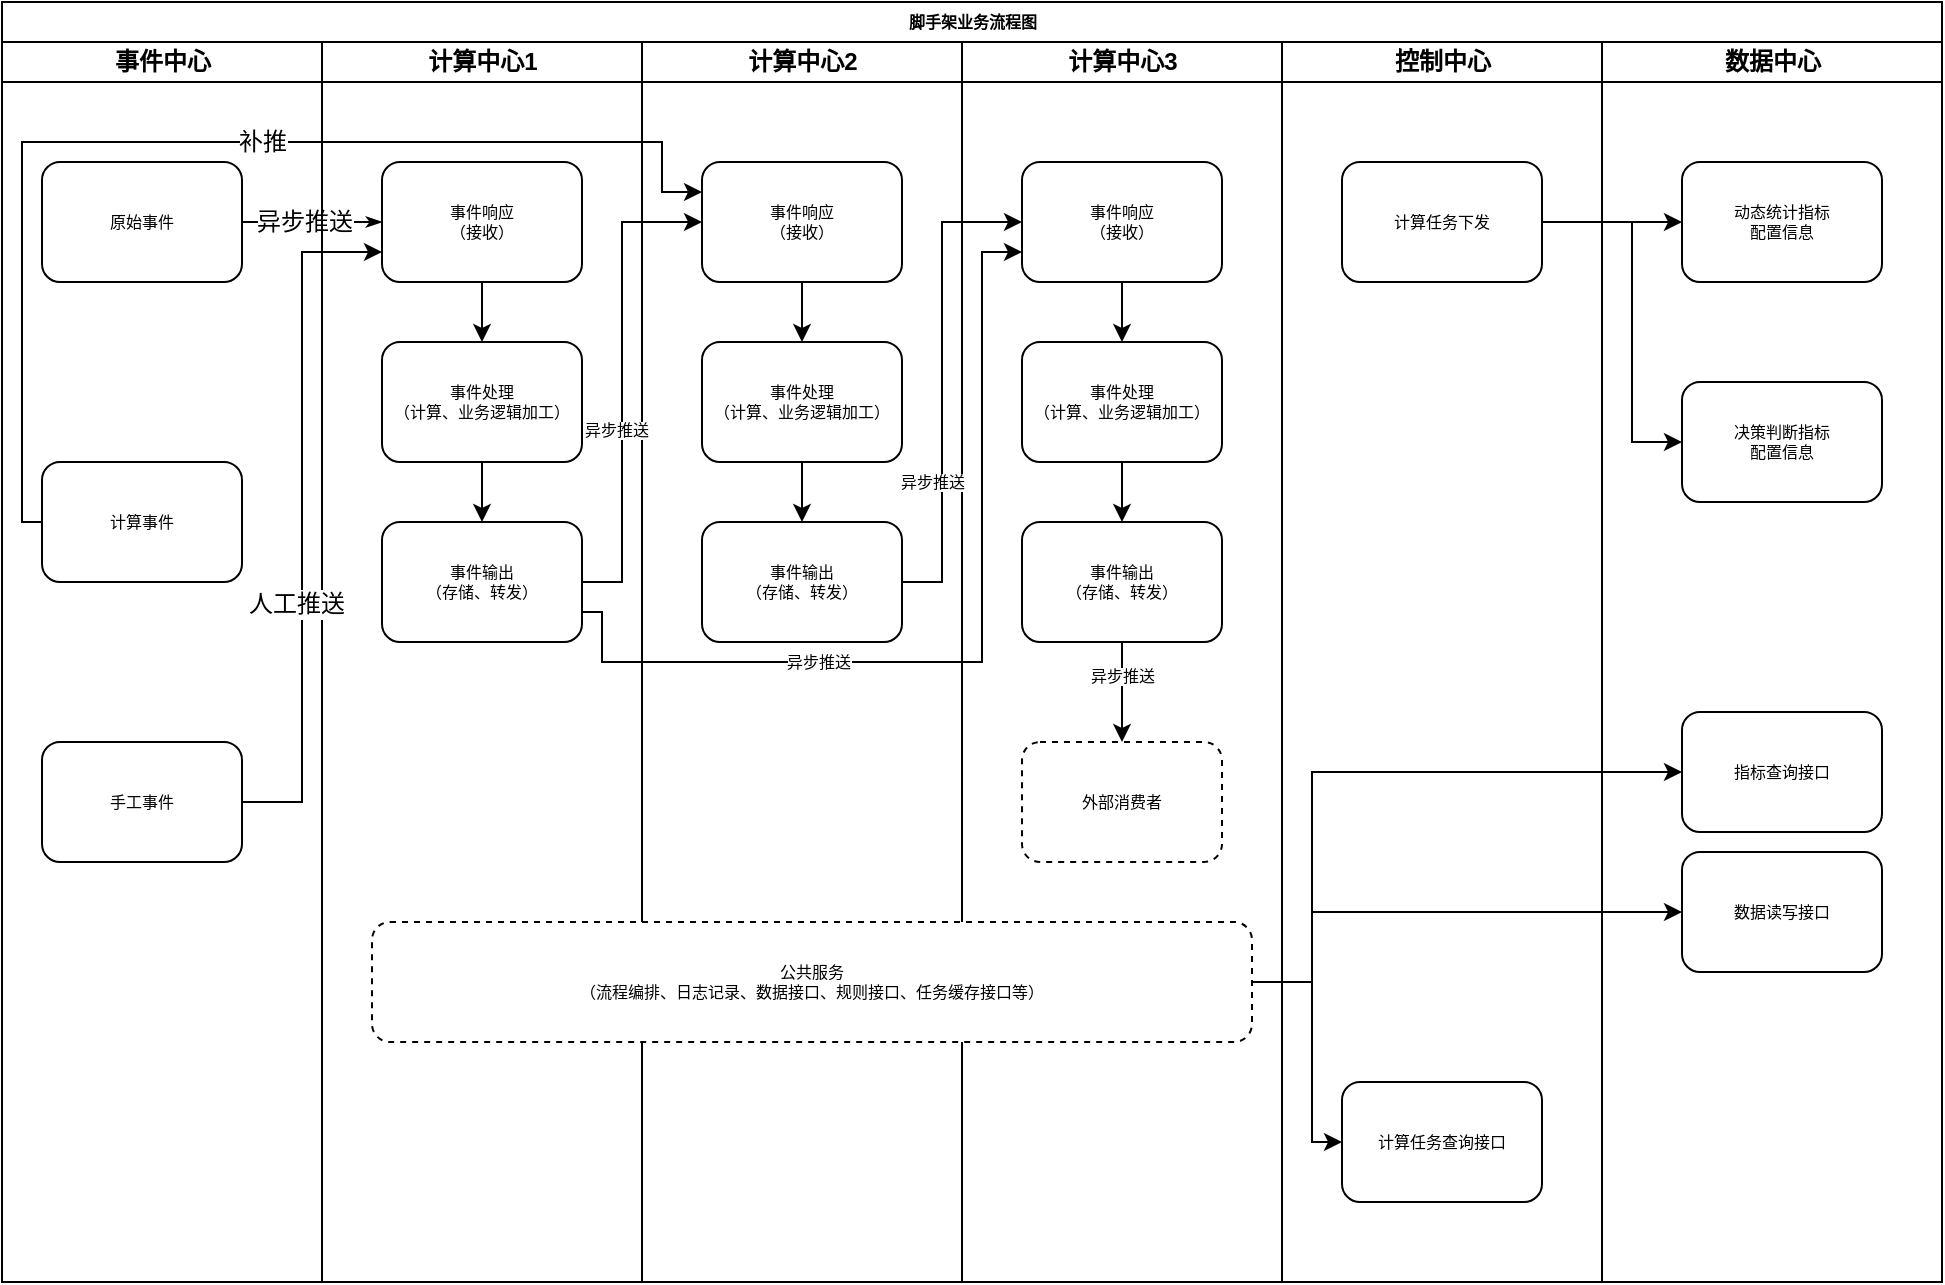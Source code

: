 <mxfile version="12.9.5" type="github">
  <diagram name="Page-1" id="74e2e168-ea6b-b213-b513-2b3c1d86103e">
    <mxGraphModel dx="1186" dy="502" grid="1" gridSize="10" guides="1" tooltips="1" connect="1" arrows="1" fold="1" page="1" pageScale="1" pageWidth="1100" pageHeight="850" background="#ffffff" math="0" shadow="0">
      <root>
        <mxCell id="0" />
        <mxCell id="1" parent="0" />
        <mxCell id="77e6c97f196da883-1" value="脚手架业务流程图" style="swimlane;html=1;childLayout=stackLayout;startSize=20;rounded=0;shadow=0;labelBackgroundColor=none;strokeWidth=1;fontFamily=Verdana;fontSize=8;align=center;" parent="1" vertex="1">
          <mxGeometry x="65" y="40" width="970" height="640" as="geometry" />
        </mxCell>
        <mxCell id="77e6c97f196da883-2" value="事件中心" style="swimlane;html=1;startSize=20;" parent="77e6c97f196da883-1" vertex="1">
          <mxGeometry y="20" width="160" height="620" as="geometry" />
        </mxCell>
        <mxCell id="77e6c97f196da883-8" value="原始事件" style="rounded=1;whiteSpace=wrap;html=1;shadow=0;labelBackgroundColor=none;strokeWidth=1;fontFamily=Verdana;fontSize=8;align=center;" parent="77e6c97f196da883-2" vertex="1">
          <mxGeometry x="20" y="60" width="100" height="60" as="geometry" />
        </mxCell>
        <mxCell id="77e6c97f196da883-9" value="计算事件" style="rounded=1;whiteSpace=wrap;html=1;shadow=0;labelBackgroundColor=none;strokeWidth=1;fontFamily=Verdana;fontSize=8;align=center;" parent="77e6c97f196da883-2" vertex="1">
          <mxGeometry x="20" y="210" width="100" height="60" as="geometry" />
        </mxCell>
        <mxCell id="iI2FmbBAY16OOEgHfnBO-1" value="手工事件" style="rounded=1;whiteSpace=wrap;html=1;shadow=0;labelBackgroundColor=none;strokeWidth=1;fontFamily=Verdana;fontSize=8;align=center;" parent="77e6c97f196da883-2" vertex="1">
          <mxGeometry x="20" y="350" width="100" height="60" as="geometry" />
        </mxCell>
        <mxCell id="77e6c97f196da883-26" style="edgeStyle=orthogonalEdgeStyle;rounded=1;html=1;labelBackgroundColor=none;startArrow=none;startFill=0;startSize=5;endArrow=classicThin;endFill=1;endSize=5;jettySize=auto;orthogonalLoop=1;strokeWidth=1;fontFamily=Verdana;fontSize=8" parent="77e6c97f196da883-1" source="77e6c97f196da883-8" target="77e6c97f196da883-11" edge="1">
          <mxGeometry relative="1" as="geometry" />
        </mxCell>
        <mxCell id="iI2FmbBAY16OOEgHfnBO-25" value="异步推送" style="text;html=1;align=center;verticalAlign=middle;resizable=0;points=[];labelBackgroundColor=#ffffff;" parent="77e6c97f196da883-26" vertex="1" connectable="0">
          <mxGeometry x="-0.124" relative="1" as="geometry">
            <mxPoint as="offset" />
          </mxGeometry>
        </mxCell>
        <mxCell id="77e6c97f196da883-3" value="计算中心1" style="swimlane;html=1;startSize=20;" parent="77e6c97f196da883-1" vertex="1">
          <mxGeometry x="160" y="20" width="160" height="620" as="geometry" />
        </mxCell>
        <mxCell id="iI2FmbBAY16OOEgHfnBO-15" value="" style="edgeStyle=orthogonalEdgeStyle;rounded=0;orthogonalLoop=1;jettySize=auto;html=1;" parent="77e6c97f196da883-3" source="77e6c97f196da883-11" target="iI2FmbBAY16OOEgHfnBO-2" edge="1">
          <mxGeometry relative="1" as="geometry" />
        </mxCell>
        <mxCell id="77e6c97f196da883-11" value="事件响应&lt;br&gt;（接收）" style="rounded=1;whiteSpace=wrap;html=1;shadow=0;labelBackgroundColor=none;strokeWidth=1;fontFamily=Verdana;fontSize=8;align=center;" parent="77e6c97f196da883-3" vertex="1">
          <mxGeometry x="30" y="60" width="100" height="60" as="geometry" />
        </mxCell>
        <mxCell id="iI2FmbBAY16OOEgHfnBO-16" value="" style="edgeStyle=orthogonalEdgeStyle;rounded=0;orthogonalLoop=1;jettySize=auto;html=1;" parent="77e6c97f196da883-3" source="iI2FmbBAY16OOEgHfnBO-2" target="iI2FmbBAY16OOEgHfnBO-3" edge="1">
          <mxGeometry relative="1" as="geometry" />
        </mxCell>
        <mxCell id="iI2FmbBAY16OOEgHfnBO-2" value="事件处理&lt;br&gt;（计算、业务逻辑加工）" style="rounded=1;whiteSpace=wrap;html=1;shadow=0;labelBackgroundColor=none;strokeWidth=1;fontFamily=Verdana;fontSize=8;align=center;" parent="77e6c97f196da883-3" vertex="1">
          <mxGeometry x="30" y="150" width="100" height="60" as="geometry" />
        </mxCell>
        <mxCell id="iI2FmbBAY16OOEgHfnBO-3" value="事件输出&lt;br&gt;（存储、转发）" style="rounded=1;whiteSpace=wrap;html=1;shadow=0;labelBackgroundColor=none;strokeWidth=1;fontFamily=Verdana;fontSize=8;align=center;" parent="77e6c97f196da883-3" vertex="1">
          <mxGeometry x="30" y="240" width="100" height="60" as="geometry" />
        </mxCell>
        <mxCell id="77e6c97f196da883-4" value="计算中心2" style="swimlane;html=1;startSize=20;" parent="77e6c97f196da883-1" vertex="1">
          <mxGeometry x="320" y="20" width="160" height="620" as="geometry" />
        </mxCell>
        <mxCell id="iI2FmbBAY16OOEgHfnBO-17" value="" style="edgeStyle=orthogonalEdgeStyle;rounded=0;orthogonalLoop=1;jettySize=auto;html=1;" parent="77e6c97f196da883-4" source="77e6c97f196da883-12" target="iI2FmbBAY16OOEgHfnBO-5" edge="1">
          <mxGeometry relative="1" as="geometry" />
        </mxCell>
        <mxCell id="77e6c97f196da883-12" value="&lt;span style=&quot;white-space: normal&quot;&gt;事件响应&lt;/span&gt;&lt;br style=&quot;white-space: normal&quot;&gt;&lt;span style=&quot;white-space: normal&quot;&gt;（接收）&lt;/span&gt;" style="rounded=1;whiteSpace=wrap;html=1;shadow=0;labelBackgroundColor=none;strokeWidth=1;fontFamily=Verdana;fontSize=8;align=center;" parent="77e6c97f196da883-4" vertex="1">
          <mxGeometry x="30" y="60" width="100" height="60" as="geometry" />
        </mxCell>
        <mxCell id="iI2FmbBAY16OOEgHfnBO-18" value="" style="edgeStyle=orthogonalEdgeStyle;rounded=0;orthogonalLoop=1;jettySize=auto;html=1;" parent="77e6c97f196da883-4" source="iI2FmbBAY16OOEgHfnBO-5" target="iI2FmbBAY16OOEgHfnBO-6" edge="1">
          <mxGeometry relative="1" as="geometry" />
        </mxCell>
        <mxCell id="iI2FmbBAY16OOEgHfnBO-5" value="&lt;span style=&quot;white-space: normal&quot;&gt;事件处理&lt;/span&gt;&lt;br style=&quot;white-space: normal&quot;&gt;&lt;span style=&quot;white-space: normal&quot;&gt;（计算、业务逻辑加工）&lt;/span&gt;" style="rounded=1;whiteSpace=wrap;html=1;shadow=0;labelBackgroundColor=none;strokeWidth=1;fontFamily=Verdana;fontSize=8;align=center;" parent="77e6c97f196da883-4" vertex="1">
          <mxGeometry x="30" y="150" width="100" height="60" as="geometry" />
        </mxCell>
        <mxCell id="iI2FmbBAY16OOEgHfnBO-6" value="&lt;span style=&quot;white-space: normal&quot;&gt;事件输出&lt;/span&gt;&lt;br style=&quot;white-space: normal&quot;&gt;&lt;span style=&quot;white-space: normal&quot;&gt;（存储、转发）&lt;/span&gt;" style="rounded=1;whiteSpace=wrap;html=1;shadow=0;labelBackgroundColor=none;strokeWidth=1;fontFamily=Verdana;fontSize=8;align=center;" parent="77e6c97f196da883-4" vertex="1">
          <mxGeometry x="30" y="240" width="100" height="60" as="geometry" />
        </mxCell>
        <mxCell id="77e6c97f196da883-5" value="计算中心3" style="swimlane;html=1;startSize=20;" parent="77e6c97f196da883-1" vertex="1">
          <mxGeometry x="480" y="20" width="160" height="620" as="geometry" />
        </mxCell>
        <mxCell id="iI2FmbBAY16OOEgHfnBO-19" value="" style="edgeStyle=orthogonalEdgeStyle;rounded=0;orthogonalLoop=1;jettySize=auto;html=1;" parent="77e6c97f196da883-5" source="iI2FmbBAY16OOEgHfnBO-12" target="iI2FmbBAY16OOEgHfnBO-13" edge="1">
          <mxGeometry relative="1" as="geometry" />
        </mxCell>
        <mxCell id="iI2FmbBAY16OOEgHfnBO-12" value="&lt;span style=&quot;white-space: normal&quot;&gt;事件响应&lt;/span&gt;&lt;br style=&quot;white-space: normal&quot;&gt;&lt;span style=&quot;white-space: normal&quot;&gt;（接收）&lt;/span&gt;" style="rounded=1;whiteSpace=wrap;html=1;shadow=0;labelBackgroundColor=none;strokeWidth=1;fontFamily=Verdana;fontSize=8;align=center;" parent="77e6c97f196da883-5" vertex="1">
          <mxGeometry x="30" y="60" width="100" height="60" as="geometry" />
        </mxCell>
        <mxCell id="iI2FmbBAY16OOEgHfnBO-20" value="" style="edgeStyle=orthogonalEdgeStyle;rounded=0;orthogonalLoop=1;jettySize=auto;html=1;" parent="77e6c97f196da883-5" source="iI2FmbBAY16OOEgHfnBO-13" target="iI2FmbBAY16OOEgHfnBO-14" edge="1">
          <mxGeometry relative="1" as="geometry" />
        </mxCell>
        <mxCell id="iI2FmbBAY16OOEgHfnBO-13" value="&lt;span style=&quot;white-space: normal&quot;&gt;事件处理&lt;/span&gt;&lt;br style=&quot;white-space: normal&quot;&gt;&lt;span style=&quot;white-space: normal&quot;&gt;（计算、业务逻辑加工）&lt;/span&gt;" style="rounded=1;whiteSpace=wrap;html=1;shadow=0;labelBackgroundColor=none;strokeWidth=1;fontFamily=Verdana;fontSize=8;align=center;" parent="77e6c97f196da883-5" vertex="1">
          <mxGeometry x="30" y="150" width="100" height="60" as="geometry" />
        </mxCell>
        <mxCell id="iI2FmbBAY16OOEgHfnBO-14" value="&lt;span style=&quot;white-space: normal&quot;&gt;事件输出&lt;/span&gt;&lt;br style=&quot;white-space: normal&quot;&gt;&lt;span style=&quot;white-space: normal&quot;&gt;（存储、转发）&lt;/span&gt;" style="rounded=1;whiteSpace=wrap;html=1;shadow=0;labelBackgroundColor=none;strokeWidth=1;fontFamily=Verdana;fontSize=8;align=center;" parent="77e6c97f196da883-5" vertex="1">
          <mxGeometry x="30" y="240" width="100" height="60" as="geometry" />
        </mxCell>
        <mxCell id="iI2FmbBAY16OOEgHfnBO-58" value="外部消费者" style="rounded=1;whiteSpace=wrap;html=1;shadow=0;labelBackgroundColor=none;strokeWidth=1;fontFamily=Verdana;fontSize=8;align=center;dashed=1;" parent="77e6c97f196da883-5" vertex="1">
          <mxGeometry x="30" y="350" width="100" height="60" as="geometry" />
        </mxCell>
        <mxCell id="iI2FmbBAY16OOEgHfnBO-56" style="edgeStyle=elbowEdgeStyle;rounded=0;orthogonalLoop=1;jettySize=auto;elbow=vertical;html=1;entryX=0.5;entryY=0;entryDx=0;entryDy=0;" parent="77e6c97f196da883-5" source="iI2FmbBAY16OOEgHfnBO-14" target="iI2FmbBAY16OOEgHfnBO-58" edge="1">
          <mxGeometry relative="1" as="geometry">
            <mxPoint x="85" y="350" as="targetPoint" />
            <Array as="points">
              <mxPoint x="80" y="320" />
            </Array>
          </mxGeometry>
        </mxCell>
        <mxCell id="iI2FmbBAY16OOEgHfnBO-77" value="异步推送" style="text;html=1;align=center;verticalAlign=middle;resizable=0;points=[];labelBackgroundColor=#ffffff;fontSize=8;fontFamily=Verdana;" parent="iI2FmbBAY16OOEgHfnBO-56" vertex="1" connectable="0">
          <mxGeometry x="-0.2" y="3" relative="1" as="geometry">
            <mxPoint x="-3" y="-3" as="offset" />
          </mxGeometry>
        </mxCell>
        <mxCell id="iI2FmbBAY16OOEgHfnBO-60" value="公共服务&lt;br&gt;（流程编排、日志记录、数据接口、规则接口、任务缓存接口等）" style="rounded=1;whiteSpace=wrap;html=1;shadow=0;dashed=1;strokeWidth=1;fontFamily=Verdana;fontSize=8;" parent="77e6c97f196da883-5" vertex="1">
          <mxGeometry x="-295" y="440" width="440" height="60" as="geometry" />
        </mxCell>
        <mxCell id="77e6c97f196da883-6" value="控制中心" style="swimlane;html=1;startSize=20;" parent="77e6c97f196da883-1" vertex="1">
          <mxGeometry x="640" y="20" width="160" height="620" as="geometry" />
        </mxCell>
        <mxCell id="iI2FmbBAY16OOEgHfnBO-66" value="计算任务查询接口" style="rounded=1;whiteSpace=wrap;html=1;shadow=0;labelBackgroundColor=none;strokeWidth=1;fontFamily=Verdana;fontSize=8;align=center;" parent="77e6c97f196da883-6" vertex="1">
          <mxGeometry x="30" y="520" width="100" height="60" as="geometry" />
        </mxCell>
        <mxCell id="iI2FmbBAY16OOEgHfnBO-31" value="计算任务下发" style="rounded=1;whiteSpace=wrap;html=1;shadow=0;labelBackgroundColor=none;strokeWidth=1;fontFamily=Verdana;fontSize=8;align=center;" parent="77e6c97f196da883-6" vertex="1">
          <mxGeometry x="30" y="60" width="100" height="60" as="geometry" />
        </mxCell>
        <mxCell id="77e6c97f196da883-7" value="数据中心" style="swimlane;html=1;startSize=20;" parent="77e6c97f196da883-1" vertex="1">
          <mxGeometry x="800" y="20" width="170" height="620" as="geometry" />
        </mxCell>
        <mxCell id="iI2FmbBAY16OOEgHfnBO-36" value="决策判断指标&lt;br&gt;配置信息" style="rounded=1;whiteSpace=wrap;html=1;shadow=0;labelBackgroundColor=none;strokeWidth=1;fontFamily=Verdana;fontSize=8;align=center;" parent="77e6c97f196da883-7" vertex="1">
          <mxGeometry x="40" y="170" width="100" height="60" as="geometry" />
        </mxCell>
        <mxCell id="iI2FmbBAY16OOEgHfnBO-38" value="动态统计指标&lt;br&gt;配置信息" style="rounded=1;whiteSpace=wrap;html=1;shadow=0;labelBackgroundColor=none;strokeWidth=1;fontFamily=Verdana;fontSize=8;align=center;" parent="77e6c97f196da883-7" vertex="1">
          <mxGeometry x="40" y="60" width="100" height="60" as="geometry" />
        </mxCell>
        <mxCell id="Jk1qRRyOPA4ujSFqLxuQ-1" value="指标查询接口" style="rounded=1;whiteSpace=wrap;html=1;shadow=0;labelBackgroundColor=none;strokeWidth=1;fontFamily=Verdana;fontSize=8;align=center;" vertex="1" parent="77e6c97f196da883-7">
          <mxGeometry x="40" y="335" width="100" height="60" as="geometry" />
        </mxCell>
        <mxCell id="Jk1qRRyOPA4ujSFqLxuQ-2" value="数据读写接口" style="rounded=1;whiteSpace=wrap;html=1;shadow=0;labelBackgroundColor=none;strokeWidth=1;fontFamily=Verdana;fontSize=8;align=center;" vertex="1" parent="77e6c97f196da883-7">
          <mxGeometry x="40" y="405" width="100" height="60" as="geometry" />
        </mxCell>
        <mxCell id="iI2FmbBAY16OOEgHfnBO-21" style="edgeStyle=orthogonalEdgeStyle;rounded=0;orthogonalLoop=1;jettySize=auto;html=1;entryX=0;entryY=0.5;entryDx=0;entryDy=0;" parent="77e6c97f196da883-1" source="iI2FmbBAY16OOEgHfnBO-3" target="77e6c97f196da883-12" edge="1">
          <mxGeometry relative="1" as="geometry">
            <Array as="points">
              <mxPoint x="310" y="290" />
              <mxPoint x="310" y="110" />
            </Array>
          </mxGeometry>
        </mxCell>
        <mxCell id="iI2FmbBAY16OOEgHfnBO-71" value="异步推送" style="text;html=1;align=center;verticalAlign=middle;resizable=0;points=[];labelBackgroundColor=#ffffff;fontSize=8;fontFamily=Verdana;" parent="iI2FmbBAY16OOEgHfnBO-21" vertex="1" connectable="0">
          <mxGeometry x="-0.197" y="3" relative="1" as="geometry">
            <mxPoint as="offset" />
          </mxGeometry>
        </mxCell>
        <mxCell id="iI2FmbBAY16OOEgHfnBO-22" style="edgeStyle=orthogonalEdgeStyle;rounded=0;orthogonalLoop=1;jettySize=auto;html=1;entryX=0;entryY=0.75;entryDx=0;entryDy=0;exitX=1;exitY=0.75;exitDx=0;exitDy=0;" parent="77e6c97f196da883-1" source="iI2FmbBAY16OOEgHfnBO-3" target="iI2FmbBAY16OOEgHfnBO-12" edge="1">
          <mxGeometry relative="1" as="geometry">
            <Array as="points">
              <mxPoint x="300" y="305" />
              <mxPoint x="300" y="330" />
              <mxPoint x="490" y="330" />
              <mxPoint x="490" y="125" />
            </Array>
          </mxGeometry>
        </mxCell>
        <mxCell id="iI2FmbBAY16OOEgHfnBO-75" value="异步推送" style="text;html=1;align=center;verticalAlign=middle;resizable=0;points=[];labelBackgroundColor=#ffffff;fontSize=8;fontFamily=Verdana;" parent="iI2FmbBAY16OOEgHfnBO-22" vertex="1" connectable="0">
          <mxGeometry x="-0.365" relative="1" as="geometry">
            <mxPoint as="offset" />
          </mxGeometry>
        </mxCell>
        <object label="" id="iI2FmbBAY16OOEgHfnBO-23">
          <mxCell style="edgeStyle=orthogonalEdgeStyle;rounded=0;orthogonalLoop=1;jettySize=auto;html=1;entryX=0;entryY=0.25;entryDx=0;entryDy=0;" parent="77e6c97f196da883-1" source="77e6c97f196da883-9" target="77e6c97f196da883-12" edge="1">
            <mxGeometry relative="1" as="geometry">
              <Array as="points">
                <mxPoint x="10" y="260" />
                <mxPoint x="10" y="70" />
                <mxPoint x="330" y="70" />
                <mxPoint x="330" y="95" />
              </Array>
            </mxGeometry>
          </mxCell>
        </object>
        <mxCell id="iI2FmbBAY16OOEgHfnBO-24" value="补推" style="text;html=1;align=center;verticalAlign=middle;resizable=0;points=[];labelBackgroundColor=#ffffff;" parent="iI2FmbBAY16OOEgHfnBO-23" vertex="1" connectable="0">
          <mxGeometry x="-0.434" y="3" relative="1" as="geometry">
            <mxPoint x="123" y="-40.03" as="offset" />
          </mxGeometry>
        </mxCell>
        <mxCell id="iI2FmbBAY16OOEgHfnBO-26" style="edgeStyle=orthogonalEdgeStyle;rounded=0;orthogonalLoop=1;jettySize=auto;html=1;entryX=0;entryY=0.5;entryDx=0;entryDy=0;" parent="77e6c97f196da883-1" source="iI2FmbBAY16OOEgHfnBO-6" target="iI2FmbBAY16OOEgHfnBO-12" edge="1">
          <mxGeometry relative="1" as="geometry">
            <Array as="points">
              <mxPoint x="470" y="290" />
              <mxPoint x="470" y="110" />
            </Array>
          </mxGeometry>
        </mxCell>
        <mxCell id="iI2FmbBAY16OOEgHfnBO-76" value="异步推送" style="text;html=1;align=center;verticalAlign=middle;resizable=0;points=[];labelBackgroundColor=#ffffff;fontSize=8;fontFamily=Verdana;" parent="iI2FmbBAY16OOEgHfnBO-26" vertex="1" connectable="0">
          <mxGeometry x="-0.301" y="3" relative="1" as="geometry">
            <mxPoint x="-2" y="14.17" as="offset" />
          </mxGeometry>
        </mxCell>
        <mxCell id="iI2FmbBAY16OOEgHfnBO-29" style="edgeStyle=orthogonalEdgeStyle;rounded=0;orthogonalLoop=1;jettySize=auto;html=1;entryX=0;entryY=0.75;entryDx=0;entryDy=0;" parent="77e6c97f196da883-1" source="iI2FmbBAY16OOEgHfnBO-1" target="77e6c97f196da883-11" edge="1">
          <mxGeometry relative="1" as="geometry">
            <Array as="points">
              <mxPoint x="150" y="400" />
              <mxPoint x="150" y="125" />
            </Array>
          </mxGeometry>
        </mxCell>
        <mxCell id="iI2FmbBAY16OOEgHfnBO-30" value="人工推送" style="text;html=1;align=center;verticalAlign=middle;resizable=0;points=[];labelBackgroundColor=#ffffff;" parent="iI2FmbBAY16OOEgHfnBO-29" vertex="1" connectable="0">
          <mxGeometry x="-0.252" y="3" relative="1" as="geometry">
            <mxPoint as="offset" />
          </mxGeometry>
        </mxCell>
        <mxCell id="iI2FmbBAY16OOEgHfnBO-49" style="edgeStyle=orthogonalEdgeStyle;rounded=0;orthogonalLoop=1;jettySize=auto;html=1;entryX=0;entryY=0.5;entryDx=0;entryDy=0;" parent="77e6c97f196da883-1" source="iI2FmbBAY16OOEgHfnBO-31" target="iI2FmbBAY16OOEgHfnBO-38" edge="1">
          <mxGeometry relative="1" as="geometry" />
        </mxCell>
        <mxCell id="iI2FmbBAY16OOEgHfnBO-50" style="edgeStyle=orthogonalEdgeStyle;rounded=0;orthogonalLoop=1;jettySize=auto;html=1;entryX=0;entryY=0.5;entryDx=0;entryDy=0;" parent="77e6c97f196da883-1" source="iI2FmbBAY16OOEgHfnBO-31" target="iI2FmbBAY16OOEgHfnBO-36" edge="1">
          <mxGeometry relative="1" as="geometry">
            <Array as="points">
              <mxPoint x="815" y="110" />
              <mxPoint x="815" y="220" />
            </Array>
          </mxGeometry>
        </mxCell>
        <mxCell id="iI2FmbBAY16OOEgHfnBO-55" style="edgeStyle=orthogonalEdgeStyle;rounded=0;orthogonalLoop=1;jettySize=auto;html=1;entryX=0;entryY=0.5;entryDx=0;entryDy=0;exitX=1;exitY=0.5;exitDx=0;exitDy=0;" parent="77e6c97f196da883-1" source="iI2FmbBAY16OOEgHfnBO-60" target="iI2FmbBAY16OOEgHfnBO-66" edge="1">
          <mxGeometry relative="1" as="geometry">
            <mxPoint x="460" y="210" as="sourcePoint" />
            <mxPoint x="680" y="490" as="targetPoint" />
            <Array as="points">
              <mxPoint x="655" y="490" />
              <mxPoint x="655" y="570" />
            </Array>
          </mxGeometry>
        </mxCell>
        <mxCell id="Jk1qRRyOPA4ujSFqLxuQ-3" style="edgeStyle=orthogonalEdgeStyle;rounded=0;orthogonalLoop=1;jettySize=auto;html=1;entryX=0;entryY=0.5;entryDx=0;entryDy=0;" edge="1" parent="77e6c97f196da883-1" source="iI2FmbBAY16OOEgHfnBO-60" target="Jk1qRRyOPA4ujSFqLxuQ-1">
          <mxGeometry relative="1" as="geometry">
            <Array as="points">
              <mxPoint x="655" y="490" />
              <mxPoint x="655" y="385" />
            </Array>
          </mxGeometry>
        </mxCell>
        <mxCell id="Jk1qRRyOPA4ujSFqLxuQ-4" style="edgeStyle=orthogonalEdgeStyle;rounded=0;orthogonalLoop=1;jettySize=auto;html=1;entryX=0;entryY=0.5;entryDx=0;entryDy=0;" edge="1" parent="77e6c97f196da883-1" source="iI2FmbBAY16OOEgHfnBO-60" target="Jk1qRRyOPA4ujSFqLxuQ-2">
          <mxGeometry relative="1" as="geometry">
            <Array as="points">
              <mxPoint x="655" y="490" />
              <mxPoint x="655" y="455" />
            </Array>
          </mxGeometry>
        </mxCell>
      </root>
    </mxGraphModel>
  </diagram>
</mxfile>

